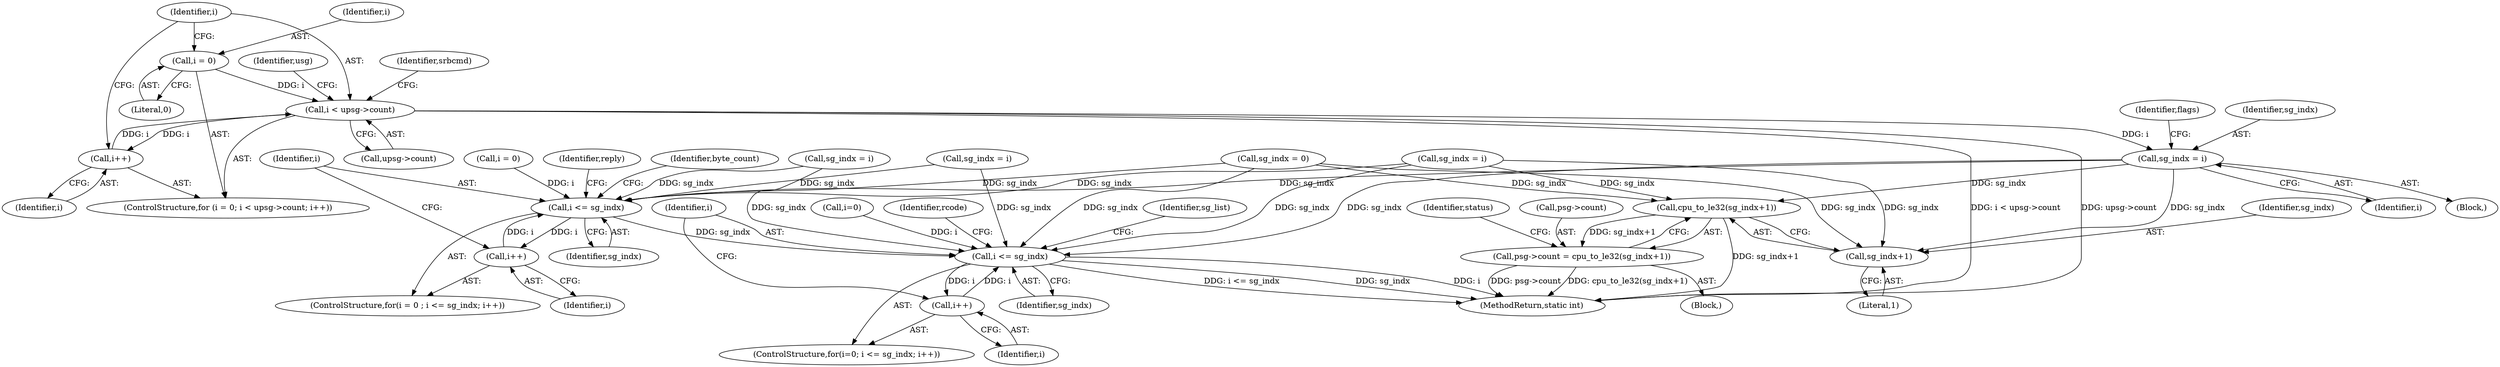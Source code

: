 digraph "0_linux_b4789b8e6be3151a955ade74872822f30e8cd914@pointer" {
"1000976" [label="(Call,i < upsg->count)"];
"1000981" [label="(Call,i++)"];
"1000976" [label="(Call,i < upsg->count)"];
"1000973" [label="(Call,i = 0)"];
"1001079" [label="(Call,sg_indx = i)"];
"1001332" [label="(Call,cpu_to_le32(sg_indx+1))"];
"1001328" [label="(Call,psg->count = cpu_to_le32(sg_indx+1))"];
"1001333" [label="(Call,sg_indx+1)"];
"1001377" [label="(Call,i <= sg_indx)"];
"1001380" [label="(Call,i++)"];
"1001455" [label="(Call,i <= sg_indx)"];
"1001458" [label="(Call,i++)"];
"1000978" [label="(Call,upsg->count)"];
"1001477" [label="(MethodReturn,static int)"];
"1000973" [label="(Call,i = 0)"];
"1001084" [label="(Identifier,flags)"];
"1001337" [label="(Identifier,status)"];
"1000599" [label="(Call,sg_indx = i)"];
"1001332" [label="(Call,cpu_to_le32(sg_indx+1))"];
"1001451" [label="(ControlStructure,for(i=0; i <= sg_indx; i++))"];
"1001456" [label="(Identifier,i)"];
"1000991" [label="(Identifier,usg)"];
"1000972" [label="(ControlStructure,for (i = 0; i < upsg->count; i++))"];
"1000977" [label="(Identifier,i)"];
"1000821" [label="(Call,sg_indx = i)"];
"1001329" [label="(Call,psg->count)"];
"1001079" [label="(Call,sg_indx = i)"];
"1001384" [label="(Identifier,byte_count)"];
"1001379" [label="(Identifier,sg_indx)"];
"1001081" [label="(Identifier,i)"];
"1000982" [label="(Identifier,i)"];
"1000975" [label="(Literal,0)"];
"1000974" [label="(Identifier,i)"];
"1001245" [label="(Call,sg_indx = i)"];
"1001380" [label="(Call,i++)"];
"1001080" [label="(Identifier,sg_indx)"];
"1000976" [label="(Call,i < upsg->count)"];
"1001457" [label="(Identifier,sg_indx)"];
"1001452" [label="(Call,i=0)"];
"1001377" [label="(Call,i <= sg_indx)"];
"1000151" [label="(Call,sg_indx = 0)"];
"1000983" [label="(Block,)"];
"1001378" [label="(Identifier,i)"];
"1001374" [label="(Call,i = 0)"];
"1001328" [label="(Call,psg->count = cpu_to_le32(sg_indx+1))"];
"1000946" [label="(Block,)"];
"1001467" [label="(Identifier,rcode)"];
"1001459" [label="(Identifier,i)"];
"1001381" [label="(Identifier,i)"];
"1001324" [label="(Identifier,srbcmd)"];
"1001333" [label="(Call,sg_indx+1)"];
"1001455" [label="(Call,i <= sg_indx)"];
"1001334" [label="(Identifier,sg_indx)"];
"1001458" [label="(Call,i++)"];
"1000981" [label="(Call,i++)"];
"1001463" [label="(Identifier,sg_list)"];
"1001431" [label="(Identifier,reply)"];
"1001335" [label="(Literal,1)"];
"1001373" [label="(ControlStructure,for(i = 0 ; i <= sg_indx; i++))"];
"1000976" -> "1000972"  [label="AST: "];
"1000976" -> "1000978"  [label="CFG: "];
"1000977" -> "1000976"  [label="AST: "];
"1000978" -> "1000976"  [label="AST: "];
"1000991" -> "1000976"  [label="CFG: "];
"1001324" -> "1000976"  [label="CFG: "];
"1000976" -> "1001477"  [label="DDG: i < upsg->count"];
"1000976" -> "1001477"  [label="DDG: upsg->count"];
"1000981" -> "1000976"  [label="DDG: i"];
"1000973" -> "1000976"  [label="DDG: i"];
"1000976" -> "1000981"  [label="DDG: i"];
"1000976" -> "1001079"  [label="DDG: i"];
"1000981" -> "1000972"  [label="AST: "];
"1000981" -> "1000982"  [label="CFG: "];
"1000982" -> "1000981"  [label="AST: "];
"1000977" -> "1000981"  [label="CFG: "];
"1000973" -> "1000972"  [label="AST: "];
"1000973" -> "1000975"  [label="CFG: "];
"1000974" -> "1000973"  [label="AST: "];
"1000975" -> "1000973"  [label="AST: "];
"1000977" -> "1000973"  [label="CFG: "];
"1001079" -> "1000983"  [label="AST: "];
"1001079" -> "1001081"  [label="CFG: "];
"1001080" -> "1001079"  [label="AST: "];
"1001081" -> "1001079"  [label="AST: "];
"1001084" -> "1001079"  [label="CFG: "];
"1001079" -> "1001332"  [label="DDG: sg_indx"];
"1001079" -> "1001333"  [label="DDG: sg_indx"];
"1001079" -> "1001377"  [label="DDG: sg_indx"];
"1001079" -> "1001455"  [label="DDG: sg_indx"];
"1001332" -> "1001328"  [label="AST: "];
"1001332" -> "1001333"  [label="CFG: "];
"1001333" -> "1001332"  [label="AST: "];
"1001328" -> "1001332"  [label="CFG: "];
"1001332" -> "1001477"  [label="DDG: sg_indx+1"];
"1001332" -> "1001328"  [label="DDG: sg_indx+1"];
"1000151" -> "1001332"  [label="DDG: sg_indx"];
"1001245" -> "1001332"  [label="DDG: sg_indx"];
"1001328" -> "1000946"  [label="AST: "];
"1001329" -> "1001328"  [label="AST: "];
"1001337" -> "1001328"  [label="CFG: "];
"1001328" -> "1001477"  [label="DDG: psg->count"];
"1001328" -> "1001477"  [label="DDG: cpu_to_le32(sg_indx+1)"];
"1001333" -> "1001335"  [label="CFG: "];
"1001334" -> "1001333"  [label="AST: "];
"1001335" -> "1001333"  [label="AST: "];
"1000151" -> "1001333"  [label="DDG: sg_indx"];
"1001245" -> "1001333"  [label="DDG: sg_indx"];
"1001377" -> "1001373"  [label="AST: "];
"1001377" -> "1001379"  [label="CFG: "];
"1001378" -> "1001377"  [label="AST: "];
"1001379" -> "1001377"  [label="AST: "];
"1001384" -> "1001377"  [label="CFG: "];
"1001431" -> "1001377"  [label="CFG: "];
"1001374" -> "1001377"  [label="DDG: i"];
"1001380" -> "1001377"  [label="DDG: i"];
"1000821" -> "1001377"  [label="DDG: sg_indx"];
"1000151" -> "1001377"  [label="DDG: sg_indx"];
"1000599" -> "1001377"  [label="DDG: sg_indx"];
"1001245" -> "1001377"  [label="DDG: sg_indx"];
"1001377" -> "1001380"  [label="DDG: i"];
"1001377" -> "1001455"  [label="DDG: sg_indx"];
"1001380" -> "1001373"  [label="AST: "];
"1001380" -> "1001381"  [label="CFG: "];
"1001381" -> "1001380"  [label="AST: "];
"1001378" -> "1001380"  [label="CFG: "];
"1001455" -> "1001451"  [label="AST: "];
"1001455" -> "1001457"  [label="CFG: "];
"1001456" -> "1001455"  [label="AST: "];
"1001457" -> "1001455"  [label="AST: "];
"1001463" -> "1001455"  [label="CFG: "];
"1001467" -> "1001455"  [label="CFG: "];
"1001455" -> "1001477"  [label="DDG: sg_indx"];
"1001455" -> "1001477"  [label="DDG: i"];
"1001455" -> "1001477"  [label="DDG: i <= sg_indx"];
"1001458" -> "1001455"  [label="DDG: i"];
"1001452" -> "1001455"  [label="DDG: i"];
"1001245" -> "1001455"  [label="DDG: sg_indx"];
"1000151" -> "1001455"  [label="DDG: sg_indx"];
"1000599" -> "1001455"  [label="DDG: sg_indx"];
"1000821" -> "1001455"  [label="DDG: sg_indx"];
"1001455" -> "1001458"  [label="DDG: i"];
"1001458" -> "1001451"  [label="AST: "];
"1001458" -> "1001459"  [label="CFG: "];
"1001459" -> "1001458"  [label="AST: "];
"1001456" -> "1001458"  [label="CFG: "];
}
